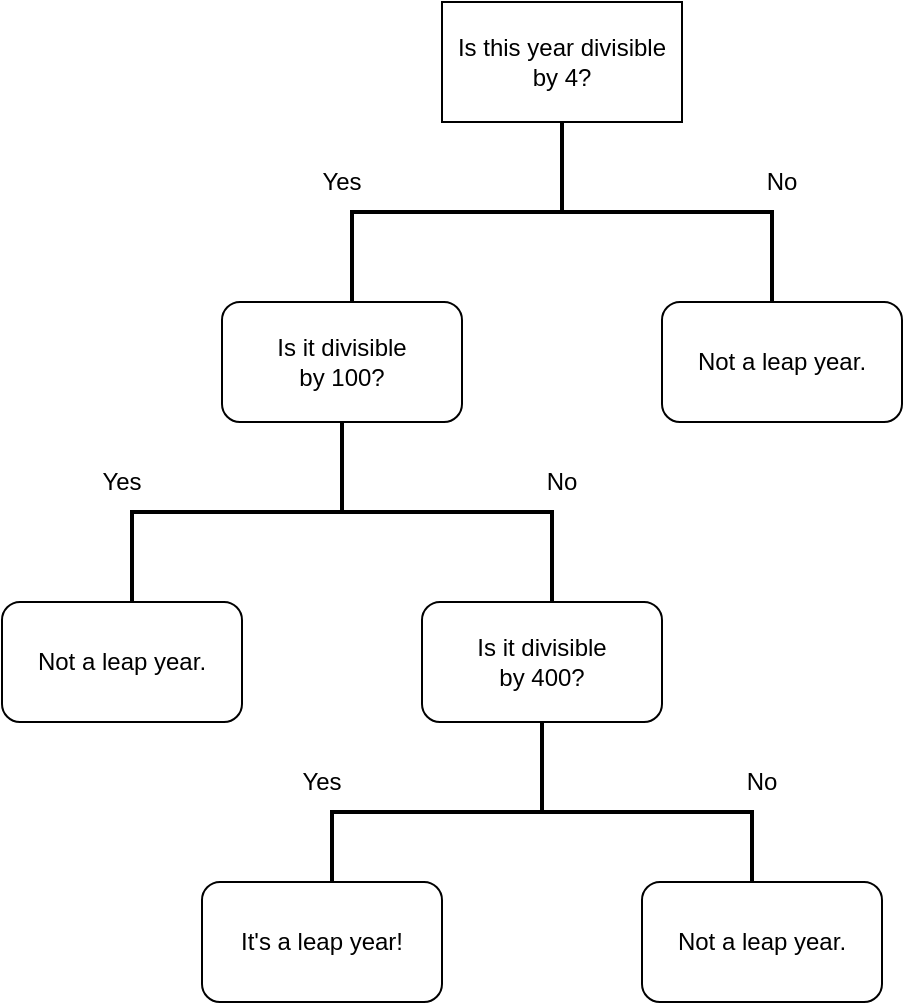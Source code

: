 <mxfile version="15.0.3" type="github"><diagram id="R3_b78110_iw7L4YZEQs" name="Page-1"><mxGraphModel dx="1166" dy="571" grid="1" gridSize="10" guides="1" tooltips="1" connect="1" arrows="1" fold="1" page="1" pageScale="1" pageWidth="850" pageHeight="1100" math="0" shadow="0"><root><mxCell id="0"/><mxCell id="1" parent="0"/><mxCell id="oWnay1XJq7o3Jw1L3Rb1-23" value="" style="strokeWidth=2;html=1;shape=mxgraph.flowchart.annotation_2;align=left;labelPosition=right;pointerEvents=1;rotation=90;" parent="1" vertex="1"><mxGeometry x="352.5" y="340" width="115" height="210" as="geometry"/></mxCell><mxCell id="oWnay1XJq7o3Jw1L3Rb1-20" value="" style="strokeWidth=2;html=1;shape=mxgraph.flowchart.annotation_2;align=left;labelPosition=right;pointerEvents=1;rotation=90;" parent="1" vertex="1"><mxGeometry x="252.5" y="190" width="115" height="210" as="geometry"/></mxCell><mxCell id="oWnay1XJq7o3Jw1L3Rb1-2" value="" style="strokeWidth=2;html=1;shape=mxgraph.flowchart.annotation_2;align=left;labelPosition=right;pointerEvents=1;rotation=90;" parent="1" vertex="1"><mxGeometry x="362.5" y="40" width="115" height="210" as="geometry"/></mxCell><mxCell id="oWnay1XJq7o3Jw1L3Rb1-1" value="Is this year divisible&lt;br&gt;by 4?" style="rounded=0;whiteSpace=wrap;html=1;" parent="1" vertex="1"><mxGeometry x="360" y="40" width="120" height="60" as="geometry"/></mxCell><mxCell id="oWnay1XJq7o3Jw1L3Rb1-9" value="Yes" style="text;html=1;strokeColor=none;fillColor=none;align=center;verticalAlign=middle;whiteSpace=wrap;rounded=0;" parent="1" vertex="1"><mxGeometry x="290" y="120" width="40" height="20" as="geometry"/></mxCell><mxCell id="oWnay1XJq7o3Jw1L3Rb1-10" value="No" style="text;html=1;strokeColor=none;fillColor=none;align=center;verticalAlign=middle;whiteSpace=wrap;rounded=0;" parent="1" vertex="1"><mxGeometry x="510" y="120" width="40" height="20" as="geometry"/></mxCell><mxCell id="oWnay1XJq7o3Jw1L3Rb1-12" value="Not a leap year." style="rounded=1;whiteSpace=wrap;html=1;" parent="1" vertex="1"><mxGeometry x="470" y="190" width="120" height="60" as="geometry"/></mxCell><mxCell id="oWnay1XJq7o3Jw1L3Rb1-13" value="Is it divisible&lt;br&gt;by 100?" style="rounded=1;whiteSpace=wrap;html=1;" parent="1" vertex="1"><mxGeometry x="250" y="190" width="120" height="60" as="geometry"/></mxCell><mxCell id="oWnay1XJq7o3Jw1L3Rb1-18" value="Is it divisible&lt;br&gt;by 400?" style="rounded=1;whiteSpace=wrap;html=1;" parent="1" vertex="1"><mxGeometry x="350" y="340" width="120" height="60" as="geometry"/></mxCell><mxCell id="oWnay1XJq7o3Jw1L3Rb1-19" value="Not a leap year." style="rounded=1;whiteSpace=wrap;html=1;" parent="1" vertex="1"><mxGeometry x="140" y="340" width="120" height="60" as="geometry"/></mxCell><mxCell id="oWnay1XJq7o3Jw1L3Rb1-21" value="No" style="text;html=1;strokeColor=none;fillColor=none;align=center;verticalAlign=middle;whiteSpace=wrap;rounded=0;" parent="1" vertex="1"><mxGeometry x="400" y="270" width="40" height="20" as="geometry"/></mxCell><mxCell id="oWnay1XJq7o3Jw1L3Rb1-22" value="Yes" style="text;html=1;strokeColor=none;fillColor=none;align=center;verticalAlign=middle;whiteSpace=wrap;rounded=0;" parent="1" vertex="1"><mxGeometry x="180" y="270" width="40" height="20" as="geometry"/></mxCell><mxCell id="oWnay1XJq7o3Jw1L3Rb1-24" value="No" style="text;html=1;strokeColor=none;fillColor=none;align=center;verticalAlign=middle;whiteSpace=wrap;rounded=0;" parent="1" vertex="1"><mxGeometry x="500" y="420" width="40" height="20" as="geometry"/></mxCell><mxCell id="oWnay1XJq7o3Jw1L3Rb1-25" value="Yes" style="text;html=1;strokeColor=none;fillColor=none;align=center;verticalAlign=middle;whiteSpace=wrap;rounded=0;" parent="1" vertex="1"><mxGeometry x="280" y="420" width="40" height="20" as="geometry"/></mxCell><mxCell id="oWnay1XJq7o3Jw1L3Rb1-26" value="Not a leap year." style="rounded=1;whiteSpace=wrap;html=1;" parent="1" vertex="1"><mxGeometry x="460" y="480" width="120" height="60" as="geometry"/></mxCell><mxCell id="oWnay1XJq7o3Jw1L3Rb1-27" value="It's a leap year!" style="rounded=1;whiteSpace=wrap;html=1;" parent="1" vertex="1"><mxGeometry x="240" y="480" width="120" height="60" as="geometry"/></mxCell></root></mxGraphModel></diagram></mxfile>